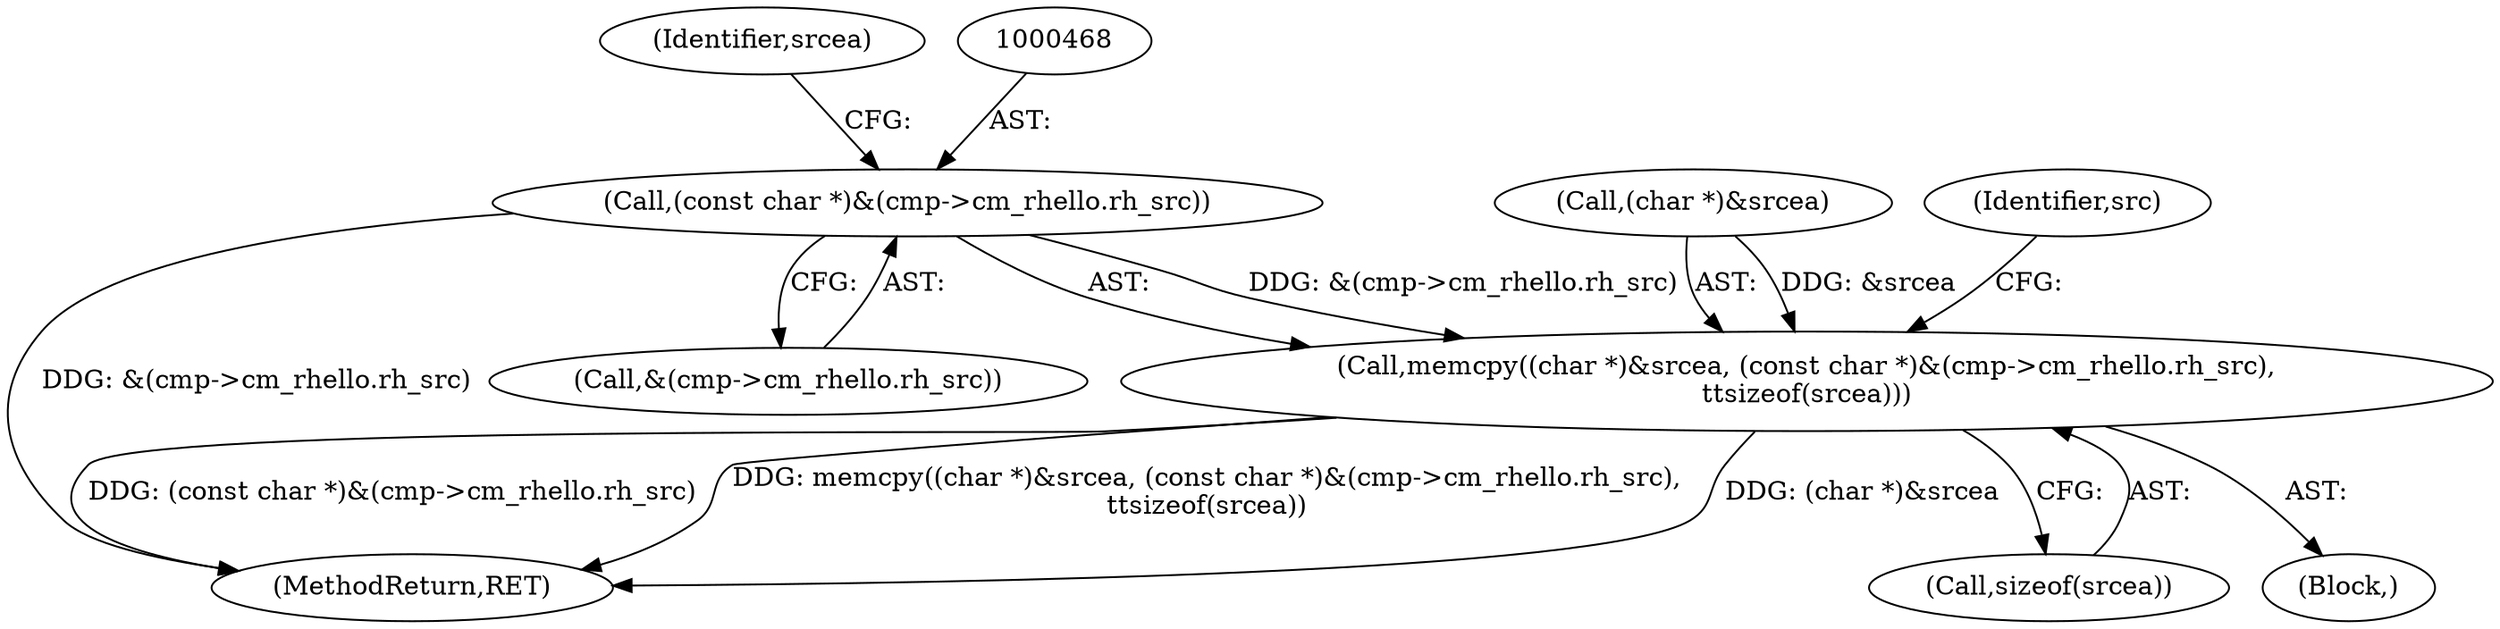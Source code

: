 digraph "0_tcpdump_c6e0531b5def26ecf912e8de6ade86cbdaed3751_0@pointer" {
"1000467" [label="(Call,(const char *)&(cmp->cm_rhello.rh_src))"];
"1000462" [label="(Call,memcpy((char *)&srcea, (const char *)&(cmp->cm_rhello.rh_src),\n\t\tsizeof(srcea)))"];
"1000469" [label="(Call,&(cmp->cm_rhello.rh_src))"];
"1000722" [label="(MethodReturn,RET)"];
"1000467" [label="(Call,(const char *)&(cmp->cm_rhello.rh_src))"];
"1000475" [label="(Call,sizeof(srcea))"];
"1000463" [label="(Call,(char *)&srcea)"];
"1000462" [label="(Call,memcpy((char *)&srcea, (const char *)&(cmp->cm_rhello.rh_src),\n\t\tsizeof(srcea)))"];
"1000146" [label="(Block,)"];
"1000478" [label="(Identifier,src)"];
"1000476" [label="(Identifier,srcea)"];
"1000467" -> "1000462"  [label="AST: "];
"1000467" -> "1000469"  [label="CFG: "];
"1000468" -> "1000467"  [label="AST: "];
"1000469" -> "1000467"  [label="AST: "];
"1000476" -> "1000467"  [label="CFG: "];
"1000467" -> "1000722"  [label="DDG: &(cmp->cm_rhello.rh_src)"];
"1000467" -> "1000462"  [label="DDG: &(cmp->cm_rhello.rh_src)"];
"1000462" -> "1000146"  [label="AST: "];
"1000462" -> "1000475"  [label="CFG: "];
"1000463" -> "1000462"  [label="AST: "];
"1000475" -> "1000462"  [label="AST: "];
"1000478" -> "1000462"  [label="CFG: "];
"1000462" -> "1000722"  [label="DDG: (char *)&srcea"];
"1000462" -> "1000722"  [label="DDG: (const char *)&(cmp->cm_rhello.rh_src)"];
"1000462" -> "1000722"  [label="DDG: memcpy((char *)&srcea, (const char *)&(cmp->cm_rhello.rh_src),\n\t\tsizeof(srcea))"];
"1000463" -> "1000462"  [label="DDG: &srcea"];
}
